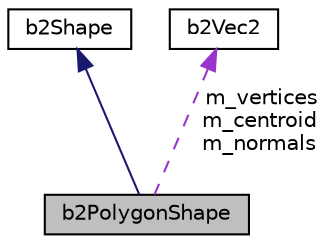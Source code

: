 digraph "b2PolygonShape"
{
  edge [fontname="Helvetica",fontsize="10",labelfontname="Helvetica",labelfontsize="10"];
  node [fontname="Helvetica",fontsize="10",shape=record];
  Node2 [label="b2PolygonShape",height=0.2,width=0.4,color="black", fillcolor="grey75", style="filled", fontcolor="black"];
  Node3 -> Node2 [dir="back",color="midnightblue",fontsize="10",style="solid",fontname="Helvetica"];
  Node3 [label="b2Shape",height=0.2,width=0.4,color="black", fillcolor="white", style="filled",URL="$classb2Shape.html"];
  Node4 -> Node2 [dir="back",color="darkorchid3",fontsize="10",style="dashed",label=" m_vertices\nm_centroid\nm_normals" ,fontname="Helvetica"];
  Node4 [label="b2Vec2",height=0.2,width=0.4,color="black", fillcolor="white", style="filled",URL="$structb2Vec2.html",tooltip="A 2D column vector. "];
}
